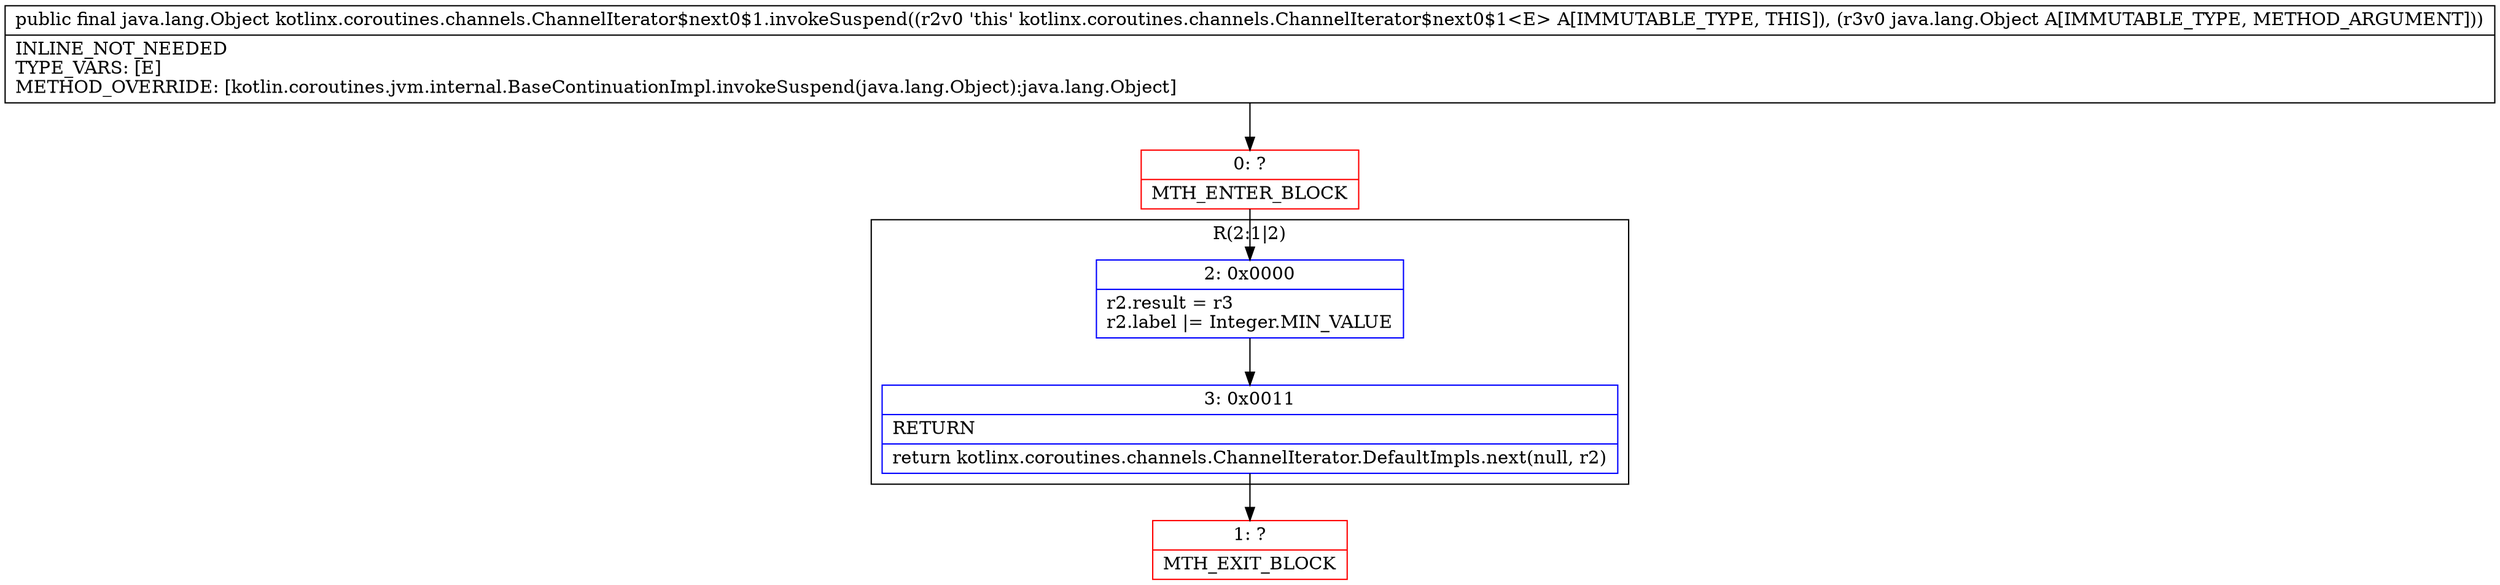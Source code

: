digraph "CFG forkotlinx.coroutines.channels.ChannelIterator$next0$1.invokeSuspend(Ljava\/lang\/Object;)Ljava\/lang\/Object;" {
subgraph cluster_Region_1677699369 {
label = "R(2:1|2)";
node [shape=record,color=blue];
Node_2 [shape=record,label="{2\:\ 0x0000|r2.result = r3\lr2.label \|= Integer.MIN_VALUE\l}"];
Node_3 [shape=record,label="{3\:\ 0x0011|RETURN\l|return kotlinx.coroutines.channels.ChannelIterator.DefaultImpls.next(null, r2)\l}"];
}
Node_0 [shape=record,color=red,label="{0\:\ ?|MTH_ENTER_BLOCK\l}"];
Node_1 [shape=record,color=red,label="{1\:\ ?|MTH_EXIT_BLOCK\l}"];
MethodNode[shape=record,label="{public final java.lang.Object kotlinx.coroutines.channels.ChannelIterator$next0$1.invokeSuspend((r2v0 'this' kotlinx.coroutines.channels.ChannelIterator$next0$1\<E\> A[IMMUTABLE_TYPE, THIS]), (r3v0 java.lang.Object A[IMMUTABLE_TYPE, METHOD_ARGUMENT]))  | INLINE_NOT_NEEDED\lTYPE_VARS: [E]\lMETHOD_OVERRIDE: [kotlin.coroutines.jvm.internal.BaseContinuationImpl.invokeSuspend(java.lang.Object):java.lang.Object]\l}"];
MethodNode -> Node_0;Node_2 -> Node_3;
Node_3 -> Node_1;
Node_0 -> Node_2;
}

